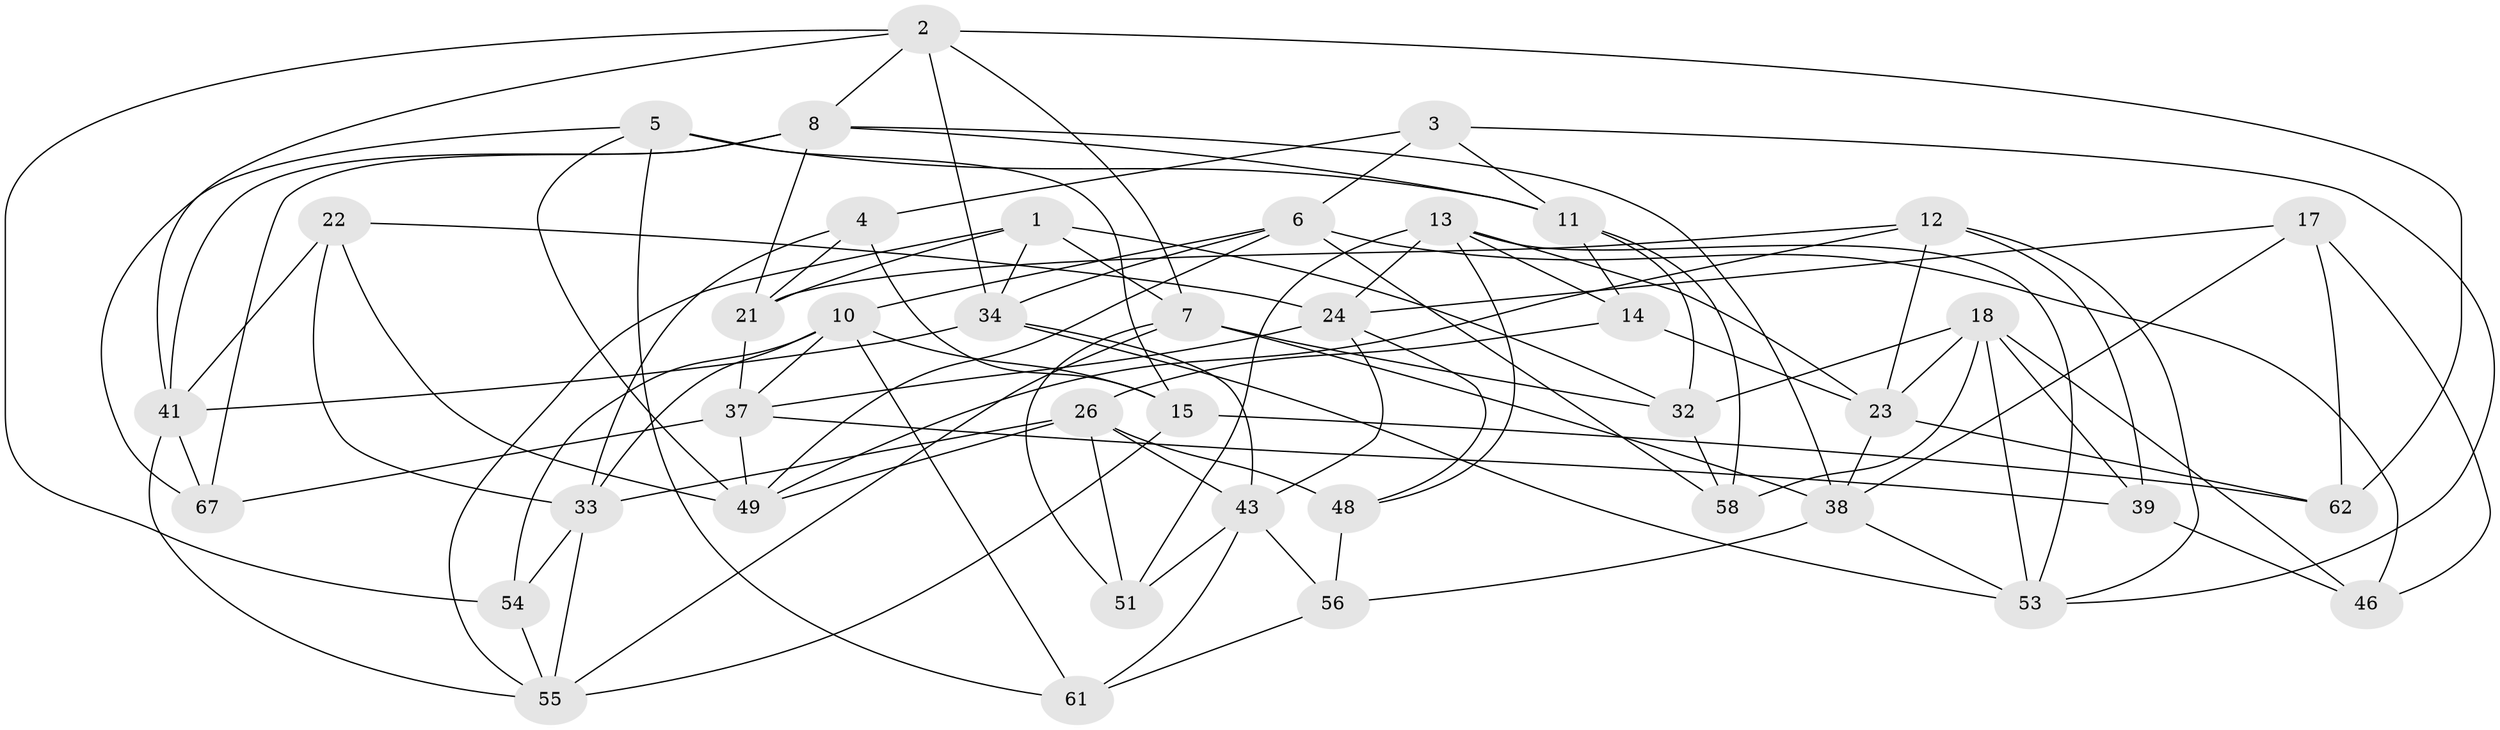 // original degree distribution, {4: 1.0}
// Generated by graph-tools (version 1.1) at 2025/11/02/27/25 16:11:48]
// undirected, 41 vertices, 105 edges
graph export_dot {
graph [start="1"]
  node [color=gray90,style=filled];
  1 [super="+25"];
  2 [super="+29"];
  3;
  4;
  5 [super="+16"];
  6 [super="+60"];
  7 [super="+19"];
  8 [super="+9"];
  10 [super="+28"];
  11 [super="+30"];
  12 [super="+57"];
  13 [super="+31"];
  14;
  15 [super="+40"];
  17;
  18 [super="+20"];
  21 [super="+36"];
  22;
  23 [super="+27"];
  24 [super="+65"];
  26 [super="+45"];
  32 [super="+59"];
  33 [super="+47"];
  34 [super="+35"];
  37 [super="+63"];
  38 [super="+42"];
  39;
  41 [super="+50"];
  43 [super="+44"];
  46;
  48;
  49 [super="+52"];
  51;
  53 [super="+66"];
  54;
  55 [super="+64"];
  56;
  58;
  61;
  62;
  67;
  1 -- 32 [weight=2];
  1 -- 21;
  1 -- 55;
  1 -- 34;
  1 -- 7;
  2 -- 62;
  2 -- 54;
  2 -- 41;
  2 -- 34;
  2 -- 8;
  2 -- 7;
  3 -- 4;
  3 -- 53;
  3 -- 11;
  3 -- 6;
  4 -- 21;
  4 -- 33;
  4 -- 15;
  5 -- 61;
  5 -- 49;
  5 -- 11;
  5 -- 67;
  5 -- 15 [weight=2];
  6 -- 58;
  6 -- 34;
  6 -- 46;
  6 -- 10;
  6 -- 49;
  7 -- 32;
  7 -- 38;
  7 -- 51;
  7 -- 55;
  8 -- 67;
  8 -- 11;
  8 -- 38;
  8 -- 41;
  8 -- 21;
  10 -- 37;
  10 -- 15;
  10 -- 33;
  10 -- 61;
  10 -- 54;
  11 -- 32;
  11 -- 58;
  11 -- 14;
  12 -- 21 [weight=2];
  12 -- 53;
  12 -- 39;
  12 -- 49;
  12 -- 23;
  13 -- 51;
  13 -- 48;
  13 -- 24;
  13 -- 14;
  13 -- 53;
  13 -- 23;
  14 -- 23;
  14 -- 26;
  15 -- 62;
  15 -- 55;
  17 -- 24;
  17 -- 46;
  17 -- 38;
  17 -- 62;
  18 -- 23;
  18 -- 39;
  18 -- 58;
  18 -- 32;
  18 -- 53;
  18 -- 46;
  21 -- 37;
  22 -- 33;
  22 -- 41;
  22 -- 24;
  22 -- 49;
  23 -- 62;
  23 -- 38;
  24 -- 43;
  24 -- 48;
  24 -- 37;
  26 -- 51;
  26 -- 48;
  26 -- 49;
  26 -- 33;
  26 -- 43;
  32 -- 58;
  33 -- 54;
  33 -- 55;
  34 -- 43;
  34 -- 53;
  34 -- 41;
  37 -- 49;
  37 -- 67;
  37 -- 39;
  38 -- 53;
  38 -- 56;
  39 -- 46;
  41 -- 55;
  41 -- 67;
  43 -- 56;
  43 -- 51;
  43 -- 61;
  48 -- 56;
  54 -- 55;
  56 -- 61;
}
